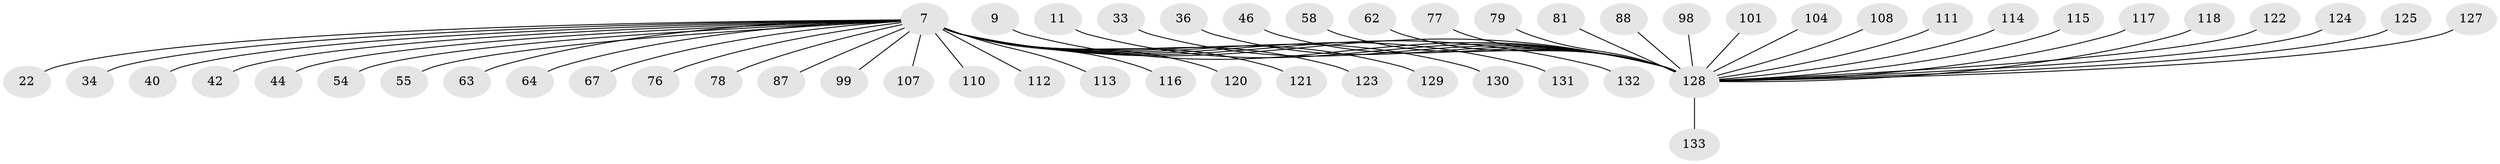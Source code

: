 // original degree distribution, {8: 0.015037593984962405, 1: 0.6691729323308271, 18: 0.007518796992481203, 7: 0.007518796992481203, 15: 0.007518796992481203, 17: 0.007518796992481203, 5: 0.015037593984962405, 6: 0.015037593984962405, 4: 0.03759398496240601, 2: 0.15789473684210525, 3: 0.06015037593984962}
// Generated by graph-tools (version 1.1) at 2025/50/03/04/25 21:50:09]
// undirected, 53 vertices, 52 edges
graph export_dot {
graph [start="1"]
  node [color=gray90,style=filled];
  7 [super="+5"];
  9;
  11;
  22;
  33;
  34;
  36;
  40;
  42;
  44;
  46;
  54;
  55;
  58 [super="+49"];
  62;
  63;
  64;
  67;
  76;
  77;
  78 [super="+66"];
  79 [super="+52"];
  81 [super="+48+74"];
  87;
  88;
  98;
  99;
  101;
  104 [super="+69"];
  107;
  108 [super="+106"];
  110;
  111 [super="+83+109"];
  112;
  113;
  114 [super="+68"];
  115;
  116 [super="+100"];
  117;
  118 [super="+97"];
  120;
  121 [super="+96"];
  122;
  123 [super="+45+102"];
  124;
  125 [super="+15+53"];
  127;
  128 [super="+105+119+6"];
  129 [super="+85"];
  130 [super="+126"];
  131;
  132;
  133;
  7 -- 22;
  7 -- 34;
  7 -- 44;
  7 -- 76;
  7 -- 87;
  7 -- 99;
  7 -- 110;
  7 -- 112;
  7 -- 113;
  7 -- 120;
  7 -- 128 [weight=4];
  7 -- 64;
  7 -- 67;
  7 -- 131;
  7 -- 132;
  7 -- 40;
  7 -- 42;
  7 -- 107;
  7 -- 54;
  7 -- 55;
  7 -- 63;
  7 -- 78;
  7 -- 129;
  7 -- 121;
  7 -- 116;
  7 -- 123;
  7 -- 130;
  9 -- 128;
  11 -- 128;
  33 -- 128;
  36 -- 128;
  46 -- 128;
  58 -- 128;
  62 -- 128;
  77 -- 128;
  79 -- 128;
  81 -- 128;
  88 -- 128;
  98 -- 128;
  101 -- 128;
  104 -- 128;
  108 -- 128;
  111 -- 128;
  114 -- 128;
  115 -- 128;
  117 -- 128;
  118 -- 128;
  122 -- 128;
  124 -- 128;
  125 -- 128;
  127 -- 128;
  128 -- 133;
}
